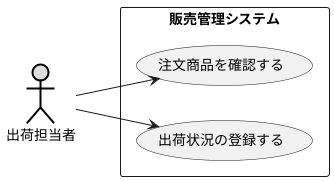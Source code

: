 @startuml ユースケース図
left to right direction
actor 出荷担当者 #DDDDDD;line:black;line.bold;
rectangle 販売管理システム{
usecase 注文商品を確認する
usecase 出荷状況の登録する
}
出荷担当者 --> 注文商品を確認する
出荷担当者 --> 出荷状況の登録する
@enduml